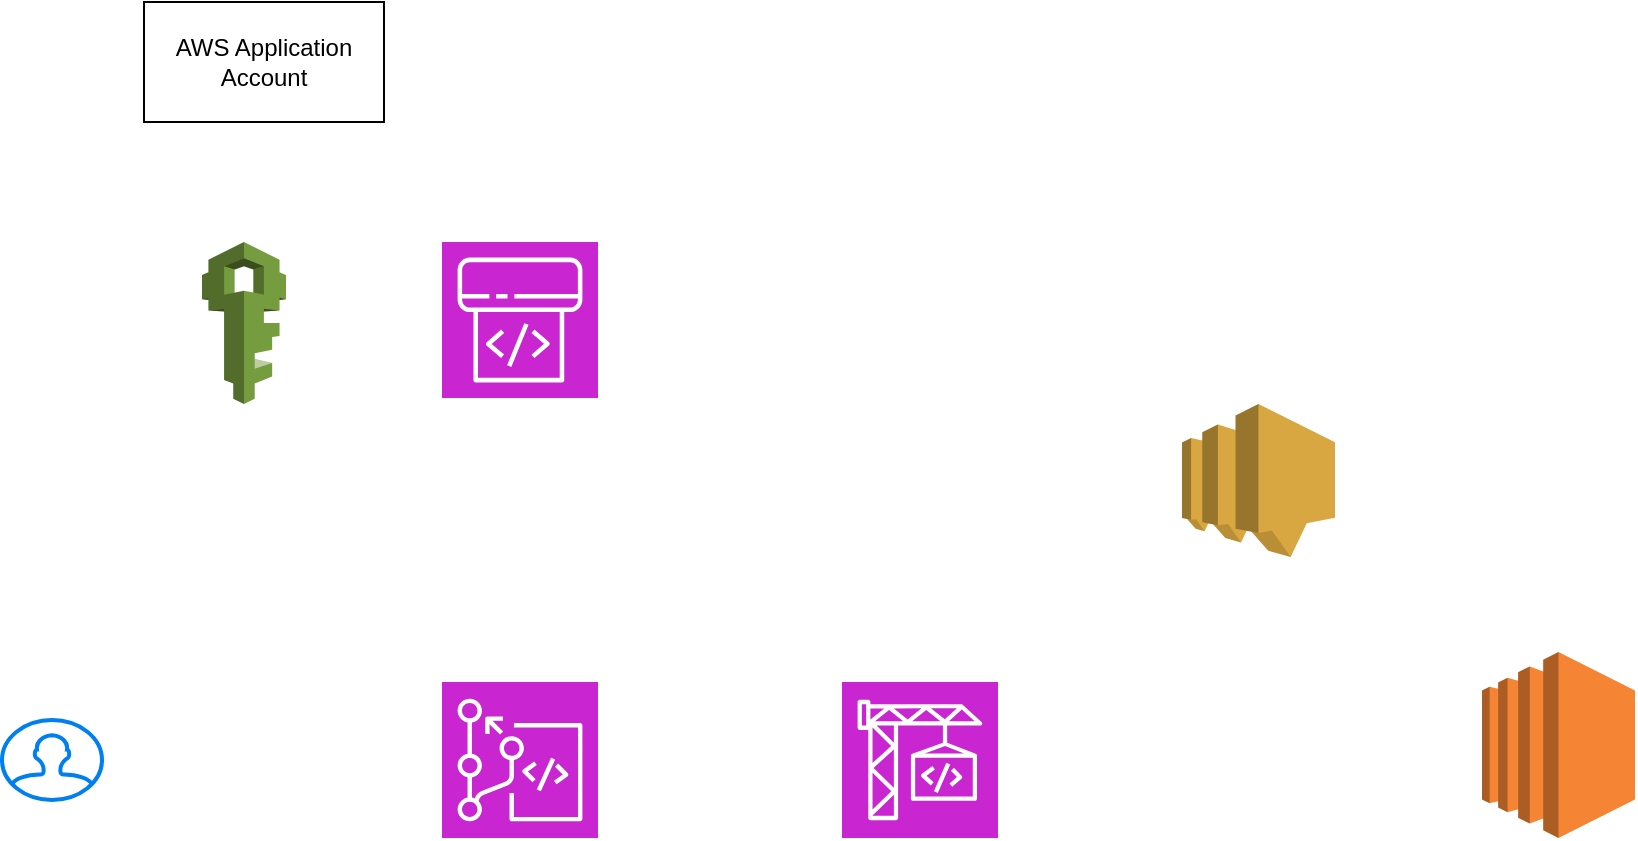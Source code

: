 <mxfile version="22.0.6" type="github">
  <diagram name="Page-1" id="1XqCp414BJ1xofS9S-Hm">
    <mxGraphModel dx="1050" dy="1634" grid="1" gridSize="10" guides="1" tooltips="1" connect="1" arrows="1" fold="1" page="1" pageScale="1" pageWidth="850" pageHeight="1100" math="0" shadow="0">
      <root>
        <mxCell id="0" />
        <mxCell id="1" parent="0" />
        <mxCell id="1Lb-6rY9vOmU1GPdO8UI-6" value="AWS Application Account" style="rounded=0;whiteSpace=wrap;html=1;" vertex="1" parent="1">
          <mxGeometry x="161" y="-100" width="120" height="60" as="geometry" />
        </mxCell>
        <mxCell id="1Lb-6rY9vOmU1GPdO8UI-10" value="" style="sketch=0;points=[[0,0,0],[0.25,0,0],[0.5,0,0],[0.75,0,0],[1,0,0],[0,1,0],[0.25,1,0],[0.5,1,0],[0.75,1,0],[1,1,0],[0,0.25,0],[0,0.5,0],[0,0.75,0],[1,0.25,0],[1,0.5,0],[1,0.75,0]];outlineConnect=0;fontColor=#232F3E;fillColor=#C925D1;strokeColor=#ffffff;dashed=0;verticalLabelPosition=bottom;verticalAlign=top;align=center;html=1;fontSize=12;fontStyle=0;aspect=fixed;shape=mxgraph.aws4.resourceIcon;resIcon=mxgraph.aws4.codepipeline;" vertex="1" parent="1">
          <mxGeometry x="310" y="20" width="78" height="78" as="geometry" />
        </mxCell>
        <mxCell id="1Lb-6rY9vOmU1GPdO8UI-13" value="" style="sketch=0;points=[[0,0,0],[0.25,0,0],[0.5,0,0],[0.75,0,0],[1,0,0],[0,1,0],[0.25,1,0],[0.5,1,0],[0.75,1,0],[1,1,0],[0,0.25,0],[0,0.5,0],[0,0.75,0],[1,0.25,0],[1,0.5,0],[1,0.75,0]];outlineConnect=0;fontColor=#232F3E;fillColor=#C925D1;strokeColor=#ffffff;dashed=0;verticalLabelPosition=bottom;verticalAlign=top;align=center;html=1;fontSize=12;fontStyle=0;aspect=fixed;shape=mxgraph.aws4.resourceIcon;resIcon=mxgraph.aws4.codecommit;" vertex="1" parent="1">
          <mxGeometry x="310" y="240" width="78" height="78" as="geometry" />
        </mxCell>
        <mxCell id="1Lb-6rY9vOmU1GPdO8UI-14" value="" style="sketch=0;points=[[0,0,0],[0.25,0,0],[0.5,0,0],[0.75,0,0],[1,0,0],[0,1,0],[0.25,1,0],[0.5,1,0],[0.75,1,0],[1,1,0],[0,0.25,0],[0,0.5,0],[0,0.75,0],[1,0.25,0],[1,0.5,0],[1,0.75,0]];outlineConnect=0;fontColor=#232F3E;fillColor=#C925D1;strokeColor=#ffffff;dashed=0;verticalLabelPosition=bottom;verticalAlign=top;align=center;html=1;fontSize=12;fontStyle=0;aspect=fixed;shape=mxgraph.aws4.resourceIcon;resIcon=mxgraph.aws4.codebuild;" vertex="1" parent="1">
          <mxGeometry x="510" y="240" width="78" height="78" as="geometry" />
        </mxCell>
        <mxCell id="1Lb-6rY9vOmU1GPdO8UI-15" value="" style="outlineConnect=0;dashed=0;verticalLabelPosition=bottom;verticalAlign=top;align=center;html=1;shape=mxgraph.aws3.iam;fillColor=#759C3E;gradientColor=none;" vertex="1" parent="1">
          <mxGeometry x="190" y="20" width="42" height="81" as="geometry" />
        </mxCell>
        <mxCell id="1Lb-6rY9vOmU1GPdO8UI-16" value="" style="outlineConnect=0;dashed=0;verticalLabelPosition=bottom;verticalAlign=top;align=center;html=1;shape=mxgraph.aws3.ec2;fillColor=#F58534;gradientColor=none;" vertex="1" parent="1">
          <mxGeometry x="830" y="225" width="76.5" height="93" as="geometry" />
        </mxCell>
        <mxCell id="1Lb-6rY9vOmU1GPdO8UI-18" value="" style="html=1;verticalLabelPosition=bottom;align=center;labelBackgroundColor=#ffffff;verticalAlign=top;strokeWidth=2;strokeColor=#0080F0;shadow=0;dashed=0;shape=mxgraph.ios7.icons.user;" vertex="1" parent="1">
          <mxGeometry x="90" y="259" width="50" height="40" as="geometry" />
        </mxCell>
        <mxCell id="1Lb-6rY9vOmU1GPdO8UI-19" value="" style="outlineConnect=0;dashed=0;verticalLabelPosition=bottom;verticalAlign=top;align=center;html=1;shape=mxgraph.aws3.sns;fillColor=#D9A741;gradientColor=none;" vertex="1" parent="1">
          <mxGeometry x="680" y="101" width="76.5" height="76.5" as="geometry" />
        </mxCell>
      </root>
    </mxGraphModel>
  </diagram>
</mxfile>
